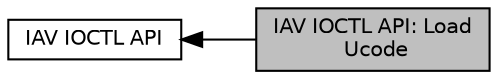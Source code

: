 digraph "IAV IOCTL API: Load Ucode"
{
  bgcolor="transparent";
  edge [fontname="Helvetica",fontsize="10",labelfontname="Helvetica",labelfontsize="10"];
  node [fontname="Helvetica",fontsize="10",shape=box];
  rankdir=LR;
  Node2 [label="IAV IOCTL API",height=0.2,width=0.4,color="black",URL="$d5/d1d/group__iav-api.html",tooltip="IAV IOCTL API."];
  Node1 [label="IAV IOCTL API: Load\l Ucode",height=0.2,width=0.4,color="black", fillcolor="grey75", style="filled", fontcolor="black",tooltip="IAV IOCTL API: Load Ucode, in file iav_ucode_ioctl.h."];
  Node2->Node1 [shape=plaintext, dir="back", style="solid"];
}
